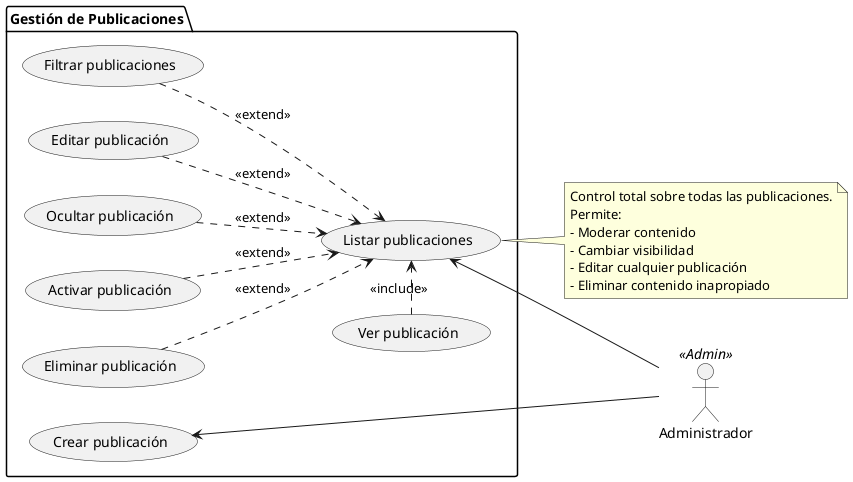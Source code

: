 @startuml AdminGestionPublicaciones

left to right direction
actor "Administrador" as Admin <<Admin>>

package "Gestión de Publicaciones" {
    usecase "Listar publicaciones" as UC_Listar
    usecase "Ver publicación" as UC_Ver
    usecase "Crear publicación" as UC_CrearPub
    usecase "Filtrar publicaciones" as UC_Filtrar
    usecase "Editar publicación" as UC_ModPost
    usecase "Ocultar publicación" as UC_HidePost
    usecase "Activar publicación" as UC_ShowPost
    usecase "Eliminar publicación" as UC_DelPost
    
    UC_Ver .> UC_Listar : <<include>>
    UC_Filtrar ..> UC_Listar : <<extend>>
    UC_ModPost ..> UC_Listar : <<extend>>
    UC_HidePost ..> UC_Listar : <<extend>>
    UC_ShowPost ..> UC_Listar : <<extend>>
    UC_DelPost ..> UC_Listar : <<extend>>
}

Admin -u-> UC_CrearPub
Admin -u-> UC_Listar

note right of UC_Listar
  Control total sobre todas las publicaciones.
  Permite:
  - Moderar contenido
  - Cambiar visibilidad
  - Editar cualquier publicación
  - Eliminar contenido inapropiado
end note

@enduml